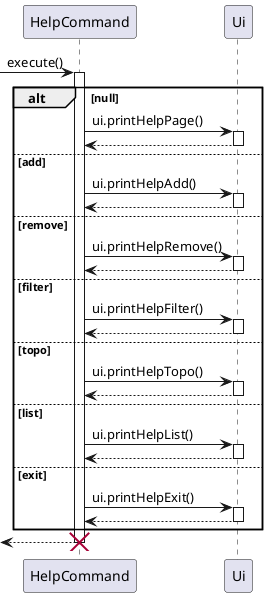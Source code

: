 @startuml

participant HelpCommand as hc
participant Ui as ui

 -> hc : execute()
 activate hc
    alt null
    hc -> ui : ui.printHelpPage()
    activate ui
    return
    else add
    hc -> ui : ui.printHelpAdd()
    activate ui
    return
    else remove
    hc -> ui : ui.printHelpRemove()
    activate ui
    return
    else filter
    hc -> ui : ui.printHelpFilter()
    activate ui
    return
    else topo
    hc -> ui : ui.printHelpTopo()
    activate ui
    return
    else list
    hc -> ui : ui.printHelpList()
    activate ui
    return
    else exit
    hc -> ui : ui.printHelpExit()
    activate ui
    return
   end
<-- hc
destroy hc
@enduml